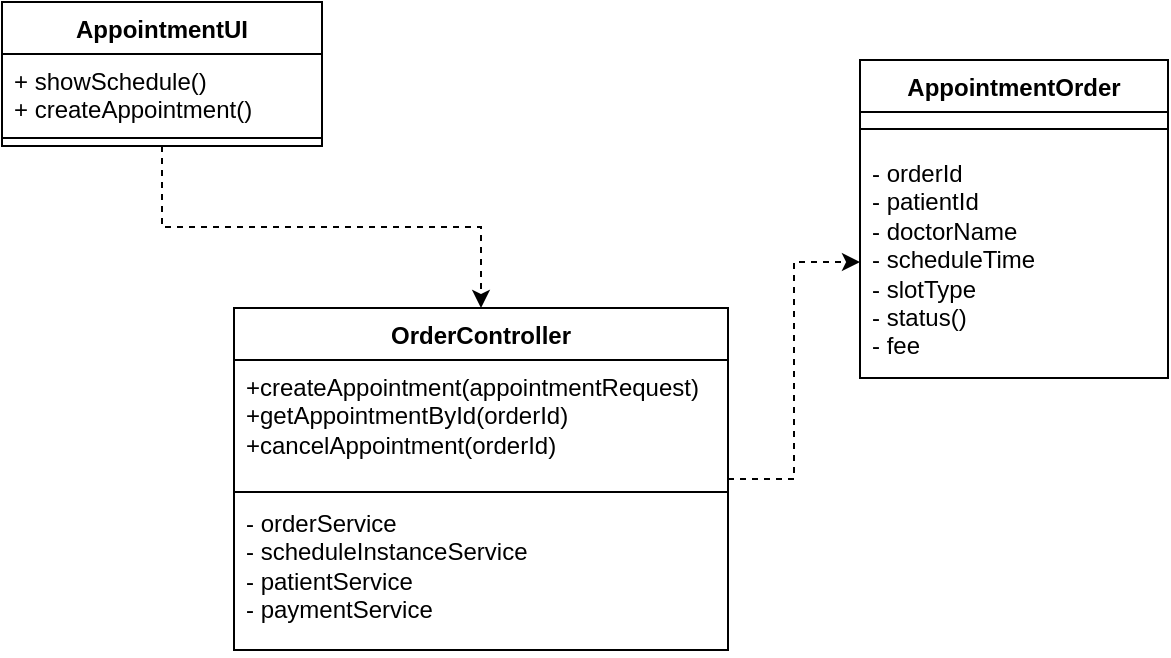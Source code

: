 <mxfile version="28.2.8">
  <diagram name="Page-1" id="LVbjmOCuxCsavz6oy3vh">
    <mxGraphModel dx="879" dy="520" grid="0" gridSize="10" guides="1" tooltips="1" connect="1" arrows="1" fold="1" page="1" pageScale="1" pageWidth="850" pageHeight="1100" math="0" shadow="0">
      <root>
        <mxCell id="0" />
        <mxCell id="1" parent="0" />
        <mxCell id="p4eUYUYx2-gPYo4XAFMZ-27" style="edgeStyle=orthogonalEdgeStyle;rounded=0;orthogonalLoop=1;jettySize=auto;html=1;exitX=0.5;exitY=1;exitDx=0;exitDy=0;dashed=1;" edge="1" parent="1" source="p4eUYUYx2-gPYo4XAFMZ-5" target="p4eUYUYx2-gPYo4XAFMZ-17">
          <mxGeometry relative="1" as="geometry" />
        </mxCell>
        <mxCell id="p4eUYUYx2-gPYo4XAFMZ-5" value="AppointmentUI" style="swimlane;fontStyle=1;align=center;verticalAlign=top;childLayout=stackLayout;horizontal=1;startSize=26;horizontalStack=0;resizeParent=1;resizeParentMax=0;resizeLast=0;collapsible=1;marginBottom=0;whiteSpace=wrap;html=1;" vertex="1" parent="1">
          <mxGeometry x="116" y="120" width="160" height="72" as="geometry" />
        </mxCell>
        <mxCell id="p4eUYUYx2-gPYo4XAFMZ-6" value="+ showSchedule()&lt;div&gt;+ createAppointment()&lt;/div&gt;" style="text;strokeColor=none;fillColor=none;align=left;verticalAlign=top;spacingLeft=4;spacingRight=4;overflow=hidden;rotatable=0;points=[[0,0.5],[1,0.5]];portConstraint=eastwest;whiteSpace=wrap;html=1;" vertex="1" parent="p4eUYUYx2-gPYo4XAFMZ-5">
          <mxGeometry y="26" width="160" height="38" as="geometry" />
        </mxCell>
        <mxCell id="p4eUYUYx2-gPYo4XAFMZ-7" value="" style="line;strokeWidth=1;fillColor=none;align=left;verticalAlign=middle;spacingTop=-1;spacingLeft=3;spacingRight=3;rotatable=0;labelPosition=right;points=[];portConstraint=eastwest;strokeColor=inherit;" vertex="1" parent="p4eUYUYx2-gPYo4XAFMZ-5">
          <mxGeometry y="64" width="160" height="8" as="geometry" />
        </mxCell>
        <mxCell id="p4eUYUYx2-gPYo4XAFMZ-26" style="edgeStyle=orthogonalEdgeStyle;rounded=0;orthogonalLoop=1;jettySize=auto;html=1;dashed=1;" edge="1" parent="1" source="p4eUYUYx2-gPYo4XAFMZ-17" target="p4eUYUYx2-gPYo4XAFMZ-24">
          <mxGeometry relative="1" as="geometry" />
        </mxCell>
        <mxCell id="p4eUYUYx2-gPYo4XAFMZ-17" value="OrderController" style="swimlane;fontStyle=1;align=center;verticalAlign=top;childLayout=stackLayout;horizontal=1;startSize=26;horizontalStack=0;resizeParent=1;resizeParentMax=0;resizeLast=0;collapsible=1;marginBottom=0;whiteSpace=wrap;html=1;" vertex="1" parent="1">
          <mxGeometry x="232" y="273" width="247" height="171" as="geometry" />
        </mxCell>
        <mxCell id="p4eUYUYx2-gPYo4XAFMZ-18" value="+createAppointment(appointmentRequest)&lt;br&gt;+getAppointmentById(orderId)&lt;br&gt;+cancelAppointment(orderId)" style="text;strokeColor=none;fillColor=none;align=left;verticalAlign=top;spacingLeft=4;spacingRight=4;overflow=hidden;rotatable=0;points=[[0,0.5],[1,0.5]];portConstraint=eastwest;whiteSpace=wrap;html=1;" vertex="1" parent="p4eUYUYx2-gPYo4XAFMZ-17">
          <mxGeometry y="26" width="247" height="64" as="geometry" />
        </mxCell>
        <mxCell id="p4eUYUYx2-gPYo4XAFMZ-19" value="" style="line;strokeWidth=1;fillColor=none;align=left;verticalAlign=middle;spacingTop=-1;spacingLeft=3;spacingRight=3;rotatable=0;labelPosition=right;points=[];portConstraint=eastwest;strokeColor=inherit;" vertex="1" parent="p4eUYUYx2-gPYo4XAFMZ-17">
          <mxGeometry y="90" width="247" height="4" as="geometry" />
        </mxCell>
        <mxCell id="p4eUYUYx2-gPYo4XAFMZ-20" value="- orderService&lt;br&gt;- scheduleInstanceService&lt;br&gt;- patientService&lt;br&gt;- paymentService" style="text;strokeColor=none;fillColor=none;align=left;verticalAlign=top;spacingLeft=4;spacingRight=4;overflow=hidden;rotatable=0;points=[[0,0.5],[1,0.5]];portConstraint=eastwest;whiteSpace=wrap;html=1;" vertex="1" parent="p4eUYUYx2-gPYo4XAFMZ-17">
          <mxGeometry y="94" width="247" height="77" as="geometry" />
        </mxCell>
        <mxCell id="p4eUYUYx2-gPYo4XAFMZ-21" value="AppointmentOrder" style="swimlane;fontStyle=1;align=center;verticalAlign=top;childLayout=stackLayout;horizontal=1;startSize=26;horizontalStack=0;resizeParent=1;resizeParentMax=0;resizeLast=0;collapsible=1;marginBottom=0;whiteSpace=wrap;html=1;" vertex="1" parent="1">
          <mxGeometry x="545" y="149" width="154" height="159" as="geometry" />
        </mxCell>
        <mxCell id="p4eUYUYx2-gPYo4XAFMZ-23" value="" style="line;strokeWidth=1;fillColor=none;align=left;verticalAlign=middle;spacingTop=-1;spacingLeft=3;spacingRight=3;rotatable=0;labelPosition=right;points=[];portConstraint=eastwest;strokeColor=inherit;" vertex="1" parent="p4eUYUYx2-gPYo4XAFMZ-21">
          <mxGeometry y="26" width="154" height="17" as="geometry" />
        </mxCell>
        <mxCell id="p4eUYUYx2-gPYo4XAFMZ-24" value="- orderId&lt;div&gt;- patientId&lt;/div&gt;&lt;div&gt;- doctorName&lt;/div&gt;&lt;div&gt;- scheduleTime&lt;br&gt;  - slotType&lt;br&gt;  - status()&lt;br&gt;  - fee&lt;/div&gt;" style="text;strokeColor=none;fillColor=none;align=left;verticalAlign=top;spacingLeft=4;spacingRight=4;overflow=hidden;rotatable=0;points=[[0,0.5],[1,0.5]];portConstraint=eastwest;whiteSpace=wrap;html=1;" vertex="1" parent="p4eUYUYx2-gPYo4XAFMZ-21">
          <mxGeometry y="43" width="154" height="116" as="geometry" />
        </mxCell>
      </root>
    </mxGraphModel>
  </diagram>
</mxfile>
